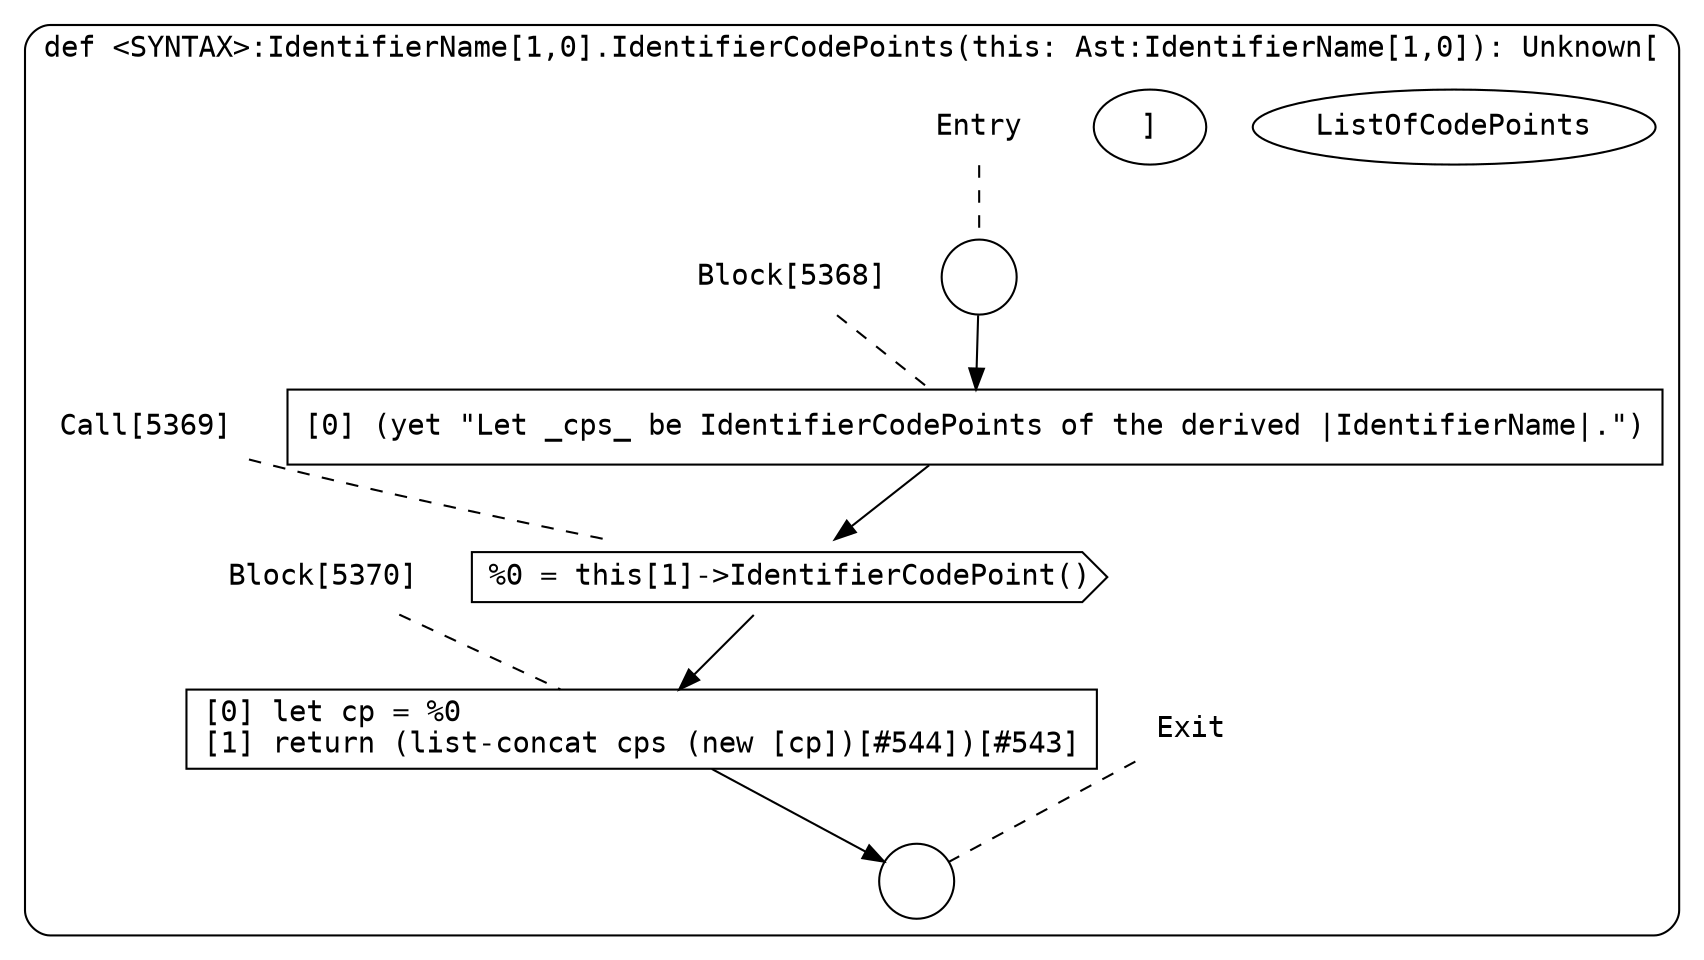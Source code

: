 digraph {
  graph [fontname = "Consolas"]
  node [fontname = "Consolas"]
  edge [fontname = "Consolas"]
  subgraph cluster1171 {
    label = "def <SYNTAX>:IdentifierName[1,0].IdentifierCodePoints(this: Ast:IdentifierName[1,0]): Unknown["ListOfCodePoints"]"
    style = rounded
    cluster1171_entry_name [shape=none, label=<<font color="black">Entry</font>>]
    cluster1171_entry_name -> cluster1171_entry [arrowhead=none, color="black", style=dashed]
    cluster1171_entry [shape=circle label=" " color="black" fillcolor="white" style=filled]
    cluster1171_entry -> node5368 [color="black"]
    cluster1171_exit_name [shape=none, label=<<font color="black">Exit</font>>]
    cluster1171_exit_name -> cluster1171_exit [arrowhead=none, color="black", style=dashed]
    cluster1171_exit [shape=circle label=" " color="black" fillcolor="white" style=filled]
    node5368_name [shape=none, label=<<font color="black">Block[5368]</font>>]
    node5368_name -> node5368 [arrowhead=none, color="black", style=dashed]
    node5368 [shape=box, label=<<font color="black">[0] (yet &quot;Let _cps_ be IdentifierCodePoints of the derived |IdentifierName|.&quot;)<BR ALIGN="LEFT"/></font>> color="black" fillcolor="white", style=filled]
    node5368 -> node5369 [color="black"]
    node5369_name [shape=none, label=<<font color="black">Call[5369]</font>>]
    node5369_name -> node5369 [arrowhead=none, color="black", style=dashed]
    node5369 [shape=cds, label=<<font color="black">%0 = this[1]-&gt;IdentifierCodePoint()</font>> color="black" fillcolor="white", style=filled]
    node5369 -> node5370 [color="black"]
    node5370_name [shape=none, label=<<font color="black">Block[5370]</font>>]
    node5370_name -> node5370 [arrowhead=none, color="black", style=dashed]
    node5370 [shape=box, label=<<font color="black">[0] let cp = %0<BR ALIGN="LEFT"/>[1] return (list-concat cps (new [cp])[#544])[#543]<BR ALIGN="LEFT"/></font>> color="black" fillcolor="white", style=filled]
    node5370 -> cluster1171_exit [color="black"]
  }
}